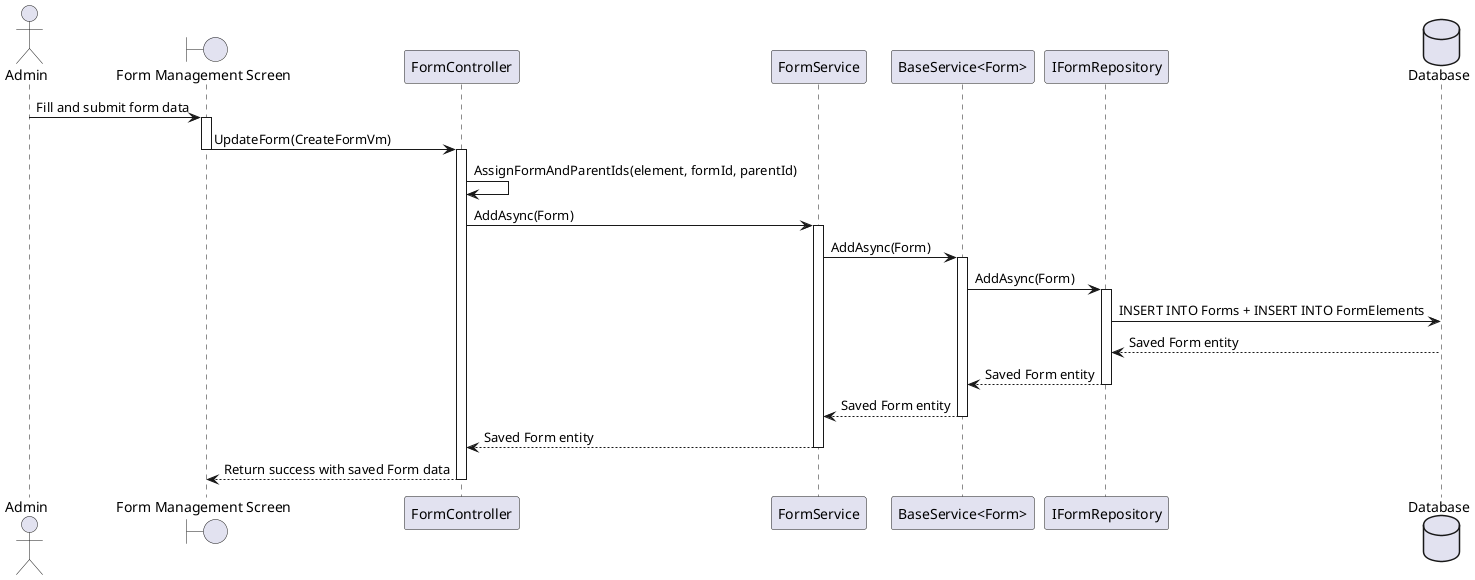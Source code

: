 @startuml

actor Admin
boundary "Form Management Screen" as Screen
participant "FormController" as Controller
participant "FormService" as Service
participant "BaseService<Form>" as BaseService
participant "IFormRepository" as FormRepo
database "Database" as DB

Admin -> Screen : Fill and submit form data
activate Screen
Screen -> Controller : UpdateForm(CreateFormVm)
deactivate Screen
activate Controller

' === Assign IDs to FormElements ===
Controller -> Controller : AssignFormAndParentIds(element, formId, parentId)

' === Map VM to Entity and Call Service ===
Controller -> Service : AddAsync(Form)
activate Service
Service -> BaseService : AddAsync(Form)
activate BaseService
BaseService -> FormRepo : AddAsync(Form)
activate FormRepo
FormRepo -> DB : INSERT INTO Forms + INSERT INTO FormElements
DB --> FormRepo : Saved Form entity
FormRepo --> BaseService : Saved Form entity
deactivate FormRepo
BaseService --> Service : Saved Form entity
deactivate BaseService
Service --> Controller : Saved Form entity
deactivate Service

Controller --> Screen : Return success with saved Form data
deactivate Controller

@enduml
